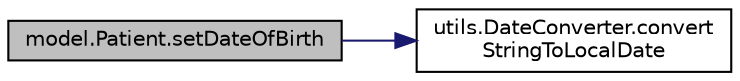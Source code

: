 digraph "model.Patient.setDateOfBirth"
{
 // LATEX_PDF_SIZE
  edge [fontname="Helvetica",fontsize="10",labelfontname="Helvetica",labelfontsize="10"];
  node [fontname="Helvetica",fontsize="10",shape=record];
  rankdir="LR";
  Node1 [label="model.Patient.setDateOfBirth",height=0.2,width=0.4,color="black", fillcolor="grey75", style="filled", fontcolor="black",tooltip=" "];
  Node1 -> Node2 [color="midnightblue",fontsize="10",style="solid",fontname="Helvetica"];
  Node2 [label="utils.DateConverter.convert\lStringToLocalDate",height=0.2,width=0.4,color="black", fillcolor="white", style="filled",URL="$classutils_1_1_date_converter.html#a1cf1a44e9c92819eea72a43f9551241f",tooltip=" "];
}
